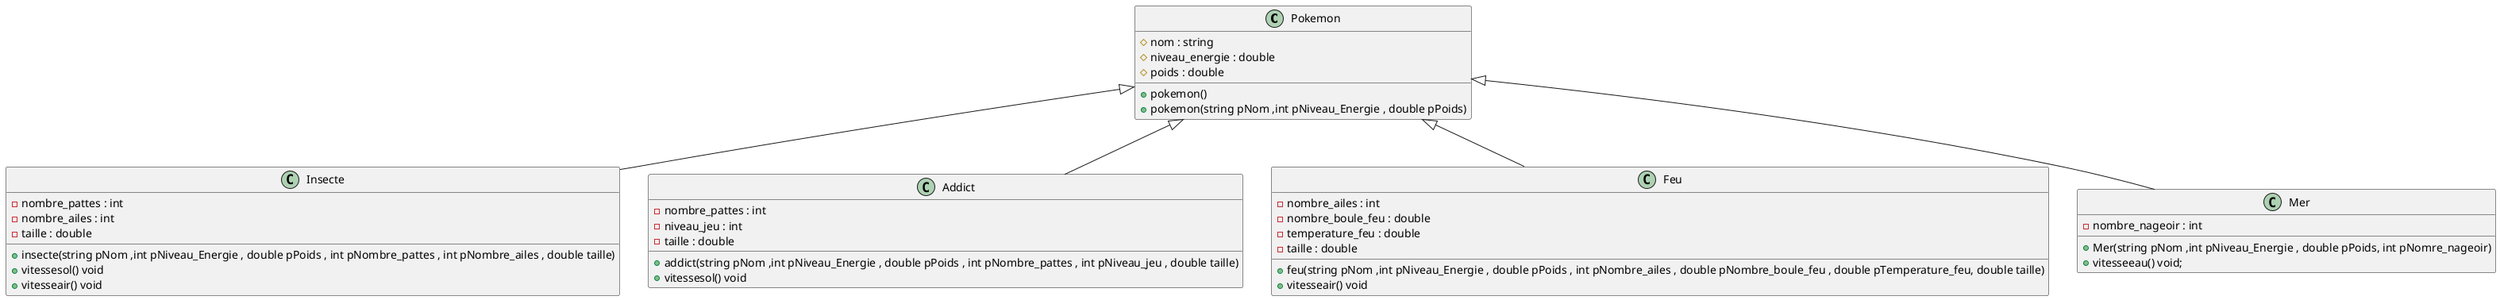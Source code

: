 @startuml
class Pokemon {
# nom : string
# niveau_energie : double
# poids : double

+ pokemon()
+ pokemon(string pNom ,int pNiveau_Energie , double pPoids)
}

class Insecte {
-nombre_pattes : int
-nombre_ailes : int
-taille : double

+ insecte(string pNom ,int pNiveau_Energie , double pPoids , int pNombre_pattes , int pNombre_ailes , double taille)
+ vitessesol() void
+ vitesseair() void
}

class Addict{
-nombre_pattes : int
-niveau_jeu : int
-taille : double

+ addict(string pNom ,int pNiveau_Energie , double pPoids , int pNombre_pattes , int pNiveau_jeu , double taille)
+ vitessesol() void
}

class Feu{
-nombre_ailes : int
-nombre_boule_feu : double
-temperature_feu : double
-taille : double

+ feu(string pNom ,int pNiveau_Energie , double pPoids , int pNombre_ailes , double pNombre_boule_feu , double pTemperature_feu, double taille)
+ vitesseair() void
}

class Mer{
-nombre_nageoir : int

+Mer(string pNom ,int pNiveau_Energie , double pPoids, int pNomre_nageoir)
+vitesseeau() void;
}
Pokemon <|-- Insecte
Pokemon <|-- Mer
Pokemon <|-- Feu
Pokemon <|-- Addict

@enduml